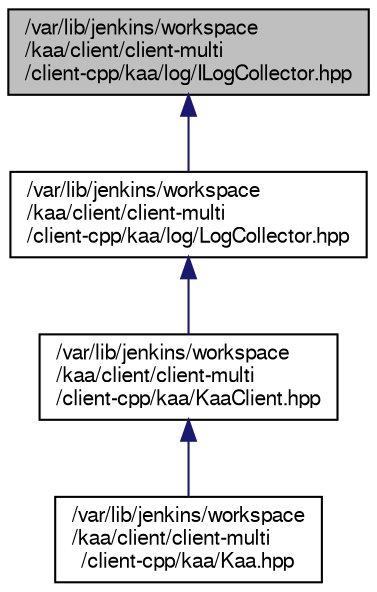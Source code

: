 digraph "/var/lib/jenkins/workspace/kaa/client/client-multi/client-cpp/kaa/log/ILogCollector.hpp"
{
  bgcolor="transparent";
  edge [fontname="FreeSans",fontsize="10",labelfontname="FreeSans",labelfontsize="10"];
  node [fontname="FreeSans",fontsize="10",shape=record];
  Node1 [label="/var/lib/jenkins/workspace\l/kaa/client/client-multi\l/client-cpp/kaa/log/ILogCollector.hpp",height=0.2,width=0.4,color="black", fillcolor="grey75", style="filled" fontcolor="black"];
  Node1 -> Node2 [dir="back",color="midnightblue",fontsize="10",style="solid",fontname="FreeSans"];
  Node2 [label="/var/lib/jenkins/workspace\l/kaa/client/client-multi\l/client-cpp/kaa/log/LogCollector.hpp",height=0.2,width=0.4,color="black",URL="$LogCollector_8hpp.html"];
  Node2 -> Node3 [dir="back",color="midnightblue",fontsize="10",style="solid",fontname="FreeSans"];
  Node3 [label="/var/lib/jenkins/workspace\l/kaa/client/client-multi\l/client-cpp/kaa/KaaClient.hpp",height=0.2,width=0.4,color="black",URL="$KaaClient_8hpp.html"];
  Node3 -> Node4 [dir="back",color="midnightblue",fontsize="10",style="solid",fontname="FreeSans"];
  Node4 [label="/var/lib/jenkins/workspace\l/kaa/client/client-multi\l/client-cpp/kaa/Kaa.hpp",height=0.2,width=0.4,color="black",URL="$Kaa_8hpp.html"];
}
